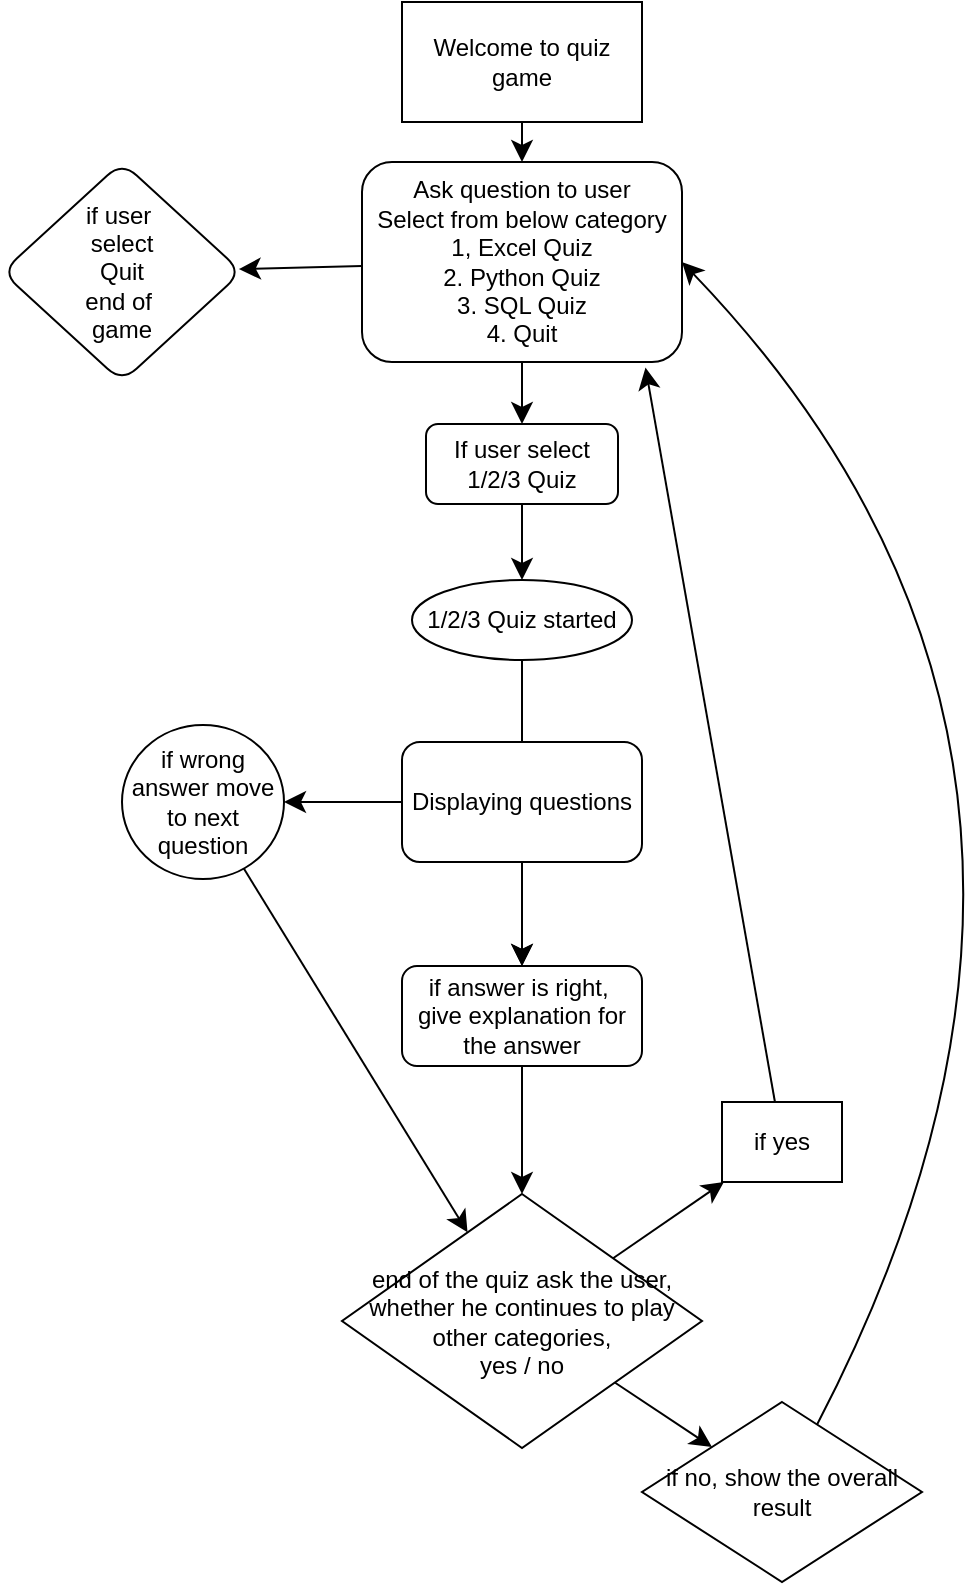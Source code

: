 <mxfile version="24.7.16">
  <diagram id="C5RBs43oDa-KdzZeNtuy" name="Page-1">
    <mxGraphModel dx="1667" dy="946" grid="1" gridSize="10" guides="1" tooltips="1" connect="1" arrows="1" fold="1" page="1" pageScale="1" pageWidth="827" pageHeight="1169" math="0" shadow="0">
      <root>
        <mxCell id="WIyWlLk6GJQsqaUBKTNV-0" />
        <mxCell id="WIyWlLk6GJQsqaUBKTNV-1" parent="WIyWlLk6GJQsqaUBKTNV-0" />
        <mxCell id="vmqxld_592ILNKZE61BD-0" value="Welcome to quiz&lt;div&gt;game&lt;/div&gt;" style="rounded=0;whiteSpace=wrap;html=1;" vertex="1" parent="WIyWlLk6GJQsqaUBKTNV-1">
          <mxGeometry x="-190" y="70" width="120" height="60" as="geometry" />
        </mxCell>
        <mxCell id="vmqxld_592ILNKZE61BD-3" value="" style="edgeStyle=none;curved=1;rounded=0;orthogonalLoop=1;jettySize=auto;html=1;entryX=0.5;entryY=0;entryDx=0;entryDy=0;fontSize=12;startSize=8;endSize=8;" edge="1" parent="WIyWlLk6GJQsqaUBKTNV-1" source="vmqxld_592ILNKZE61BD-0" target="vmqxld_592ILNKZE61BD-2">
          <mxGeometry relative="1" as="geometry">
            <mxPoint x="-130" y="130" as="sourcePoint" />
            <mxPoint x="-130" y="200" as="targetPoint" />
          </mxGeometry>
        </mxCell>
        <mxCell id="vmqxld_592ILNKZE61BD-7" value="" style="edgeStyle=none;curved=1;rounded=0;orthogonalLoop=1;jettySize=auto;html=1;fontSize=12;startSize=8;endSize=8;" edge="1" parent="WIyWlLk6GJQsqaUBKTNV-1" source="vmqxld_592ILNKZE61BD-2" target="vmqxld_592ILNKZE61BD-6">
          <mxGeometry relative="1" as="geometry" />
        </mxCell>
        <mxCell id="vmqxld_592ILNKZE61BD-13" style="edgeStyle=none;curved=1;rounded=0;orthogonalLoop=1;jettySize=auto;html=1;fontSize=12;startSize=8;endSize=8;" edge="1" parent="WIyWlLk6GJQsqaUBKTNV-1" source="vmqxld_592ILNKZE61BD-2" target="vmqxld_592ILNKZE61BD-4">
          <mxGeometry relative="1" as="geometry" />
        </mxCell>
        <mxCell id="vmqxld_592ILNKZE61BD-2" value="Ask question to user&lt;div&gt;Select from below category&lt;/div&gt;&lt;div&gt;1, Excel Quiz&lt;/div&gt;&lt;div&gt;2. Python Quiz&lt;/div&gt;&lt;div&gt;3. SQL Quiz&lt;/div&gt;&lt;div&gt;4. Quit&lt;/div&gt;" style="rounded=1;whiteSpace=wrap;html=1;" vertex="1" parent="WIyWlLk6GJQsqaUBKTNV-1">
          <mxGeometry x="-210" y="150" width="160" height="100" as="geometry" />
        </mxCell>
        <mxCell id="vmqxld_592ILNKZE61BD-6" value="if user&amp;nbsp;&lt;div&gt;select&lt;div&gt;Quit&lt;/div&gt;&lt;div&gt;end of&amp;nbsp;&lt;/div&gt;&lt;div&gt;game&lt;/div&gt;&lt;/div&gt;" style="rhombus;whiteSpace=wrap;html=1;rounded=1;" vertex="1" parent="WIyWlLk6GJQsqaUBKTNV-1">
          <mxGeometry x="-390" y="150" width="120" height="110" as="geometry" />
        </mxCell>
        <mxCell id="vmqxld_592ILNKZE61BD-11" style="edgeStyle=none;curved=1;rounded=0;orthogonalLoop=1;jettySize=auto;html=1;exitX=0.5;exitY=0;exitDx=0;exitDy=0;fontSize=12;startSize=8;endSize=8;" edge="1" parent="WIyWlLk6GJQsqaUBKTNV-1" source="vmqxld_592ILNKZE61BD-4" target="vmqxld_592ILNKZE61BD-4">
          <mxGeometry relative="1" as="geometry" />
        </mxCell>
        <mxCell id="vmqxld_592ILNKZE61BD-16" value="" style="edgeStyle=none;curved=1;rounded=0;orthogonalLoop=1;jettySize=auto;html=1;fontSize=12;startSize=8;endSize=8;" edge="1" parent="WIyWlLk6GJQsqaUBKTNV-1" source="vmqxld_592ILNKZE61BD-4" target="vmqxld_592ILNKZE61BD-14">
          <mxGeometry relative="1" as="geometry" />
        </mxCell>
        <mxCell id="vmqxld_592ILNKZE61BD-4" value="If user select 1/2/3 Quiz" style="rounded=1;whiteSpace=wrap;html=1;" vertex="1" parent="WIyWlLk6GJQsqaUBKTNV-1">
          <mxGeometry x="-178" y="281" width="96" height="40" as="geometry" />
        </mxCell>
        <mxCell id="vmqxld_592ILNKZE61BD-18" value="" style="edgeStyle=none;curved=1;rounded=0;orthogonalLoop=1;jettySize=auto;html=1;fontSize=12;startSize=8;endSize=8;" edge="1" parent="WIyWlLk6GJQsqaUBKTNV-1" source="vmqxld_592ILNKZE61BD-14" target="vmqxld_592ILNKZE61BD-17">
          <mxGeometry relative="1" as="geometry" />
        </mxCell>
        <mxCell id="vmqxld_592ILNKZE61BD-36" value="" style="edgeStyle=none;curved=1;rounded=0;orthogonalLoop=1;jettySize=auto;html=1;fontSize=12;startSize=8;endSize=8;" edge="1" parent="WIyWlLk6GJQsqaUBKTNV-1" source="vmqxld_592ILNKZE61BD-14" target="vmqxld_592ILNKZE61BD-17">
          <mxGeometry relative="1" as="geometry" />
        </mxCell>
        <mxCell id="vmqxld_592ILNKZE61BD-14" value="1/2/3 Quiz started" style="ellipse;whiteSpace=wrap;html=1;" vertex="1" parent="WIyWlLk6GJQsqaUBKTNV-1">
          <mxGeometry x="-185" y="359" width="110" height="40" as="geometry" />
        </mxCell>
        <mxCell id="vmqxld_592ILNKZE61BD-24" value="" style="edgeStyle=none;curved=1;rounded=0;orthogonalLoop=1;jettySize=auto;html=1;fontSize=12;startSize=8;endSize=8;" edge="1" parent="WIyWlLk6GJQsqaUBKTNV-1" source="vmqxld_592ILNKZE61BD-17" target="vmqxld_592ILNKZE61BD-21">
          <mxGeometry relative="1" as="geometry" />
        </mxCell>
        <mxCell id="vmqxld_592ILNKZE61BD-17" value="if answer is right,&amp;nbsp;&lt;div&gt;give explanation for the answer&lt;/div&gt;" style="rounded=1;whiteSpace=wrap;html=1;" vertex="1" parent="WIyWlLk6GJQsqaUBKTNV-1">
          <mxGeometry x="-190" y="552" width="120" height="50" as="geometry" />
        </mxCell>
        <mxCell id="vmqxld_592ILNKZE61BD-34" style="edgeStyle=none;curved=1;rounded=0;orthogonalLoop=1;jettySize=auto;html=1;entryX=0;entryY=0;entryDx=0;entryDy=0;fontSize=12;startSize=8;endSize=8;" edge="1" parent="WIyWlLk6GJQsqaUBKTNV-1" source="vmqxld_592ILNKZE61BD-21" target="vmqxld_592ILNKZE61BD-28">
          <mxGeometry relative="1" as="geometry" />
        </mxCell>
        <mxCell id="vmqxld_592ILNKZE61BD-35" style="edgeStyle=none;curved=1;rounded=0;orthogonalLoop=1;jettySize=auto;html=1;fontSize=12;startSize=8;endSize=8;" edge="1" parent="WIyWlLk6GJQsqaUBKTNV-1" source="vmqxld_592ILNKZE61BD-21" target="vmqxld_592ILNKZE61BD-25">
          <mxGeometry relative="1" as="geometry" />
        </mxCell>
        <mxCell id="vmqxld_592ILNKZE61BD-21" value="end of the quiz ask the user, whether he continues to play other categories,&lt;div&gt;yes / no&lt;/div&gt;" style="rhombus;whiteSpace=wrap;html=1;" vertex="1" parent="WIyWlLk6GJQsqaUBKTNV-1">
          <mxGeometry x="-220" y="666" width="180" height="127" as="geometry" />
        </mxCell>
        <mxCell id="vmqxld_592ILNKZE61BD-40" style="edgeStyle=none;curved=1;rounded=0;orthogonalLoop=1;jettySize=auto;html=1;entryX=0.886;entryY=1.028;entryDx=0;entryDy=0;fontSize=12;startSize=8;endSize=8;entryPerimeter=0;" edge="1" parent="WIyWlLk6GJQsqaUBKTNV-1" source="vmqxld_592ILNKZE61BD-25" target="vmqxld_592ILNKZE61BD-2">
          <mxGeometry relative="1" as="geometry" />
        </mxCell>
        <mxCell id="vmqxld_592ILNKZE61BD-25" value="if yes" style="whiteSpace=wrap;html=1;" vertex="1" parent="WIyWlLk6GJQsqaUBKTNV-1">
          <mxGeometry x="-30" y="620" width="60" height="40" as="geometry" />
        </mxCell>
        <mxCell id="vmqxld_592ILNKZE61BD-28" value="if no, show the overall result" style="rhombus;whiteSpace=wrap;html=1;" vertex="1" parent="WIyWlLk6GJQsqaUBKTNV-1">
          <mxGeometry x="-70" y="770" width="140" height="90" as="geometry" />
        </mxCell>
        <mxCell id="vmqxld_592ILNKZE61BD-39" style="edgeStyle=none;curved=1;rounded=0;orthogonalLoop=1;jettySize=auto;html=1;fontSize=12;startSize=8;endSize=8;" edge="1" parent="WIyWlLk6GJQsqaUBKTNV-1" source="vmqxld_592ILNKZE61BD-19" target="vmqxld_592ILNKZE61BD-21">
          <mxGeometry relative="1" as="geometry" />
        </mxCell>
        <mxCell id="vmqxld_592ILNKZE61BD-19" value="if wrong answer move to next question" style="ellipse;whiteSpace=wrap;html=1;" vertex="1" parent="WIyWlLk6GJQsqaUBKTNV-1">
          <mxGeometry x="-330" y="431.5" width="81" height="77" as="geometry" />
        </mxCell>
        <mxCell id="vmqxld_592ILNKZE61BD-38" style="edgeStyle=none;curved=1;rounded=0;orthogonalLoop=1;jettySize=auto;html=1;entryX=1;entryY=0.5;entryDx=0;entryDy=0;fontSize=12;startSize=8;endSize=8;" edge="1" parent="WIyWlLk6GJQsqaUBKTNV-1" source="vmqxld_592ILNKZE61BD-37" target="vmqxld_592ILNKZE61BD-19">
          <mxGeometry relative="1" as="geometry" />
        </mxCell>
        <mxCell id="vmqxld_592ILNKZE61BD-37" value="Displaying questions" style="rounded=1;whiteSpace=wrap;html=1;" vertex="1" parent="WIyWlLk6GJQsqaUBKTNV-1">
          <mxGeometry x="-190" y="440" width="120" height="60" as="geometry" />
        </mxCell>
        <mxCell id="vmqxld_592ILNKZE61BD-41" style="edgeStyle=none;curved=1;rounded=0;orthogonalLoop=1;jettySize=auto;html=1;entryX=1;entryY=0.5;entryDx=0;entryDy=0;fontSize=12;startSize=8;endSize=8;" edge="1" parent="WIyWlLk6GJQsqaUBKTNV-1" source="vmqxld_592ILNKZE61BD-28" target="vmqxld_592ILNKZE61BD-2">
          <mxGeometry relative="1" as="geometry">
            <Array as="points">
              <mxPoint x="190" y="450" />
            </Array>
          </mxGeometry>
        </mxCell>
      </root>
    </mxGraphModel>
  </diagram>
</mxfile>
